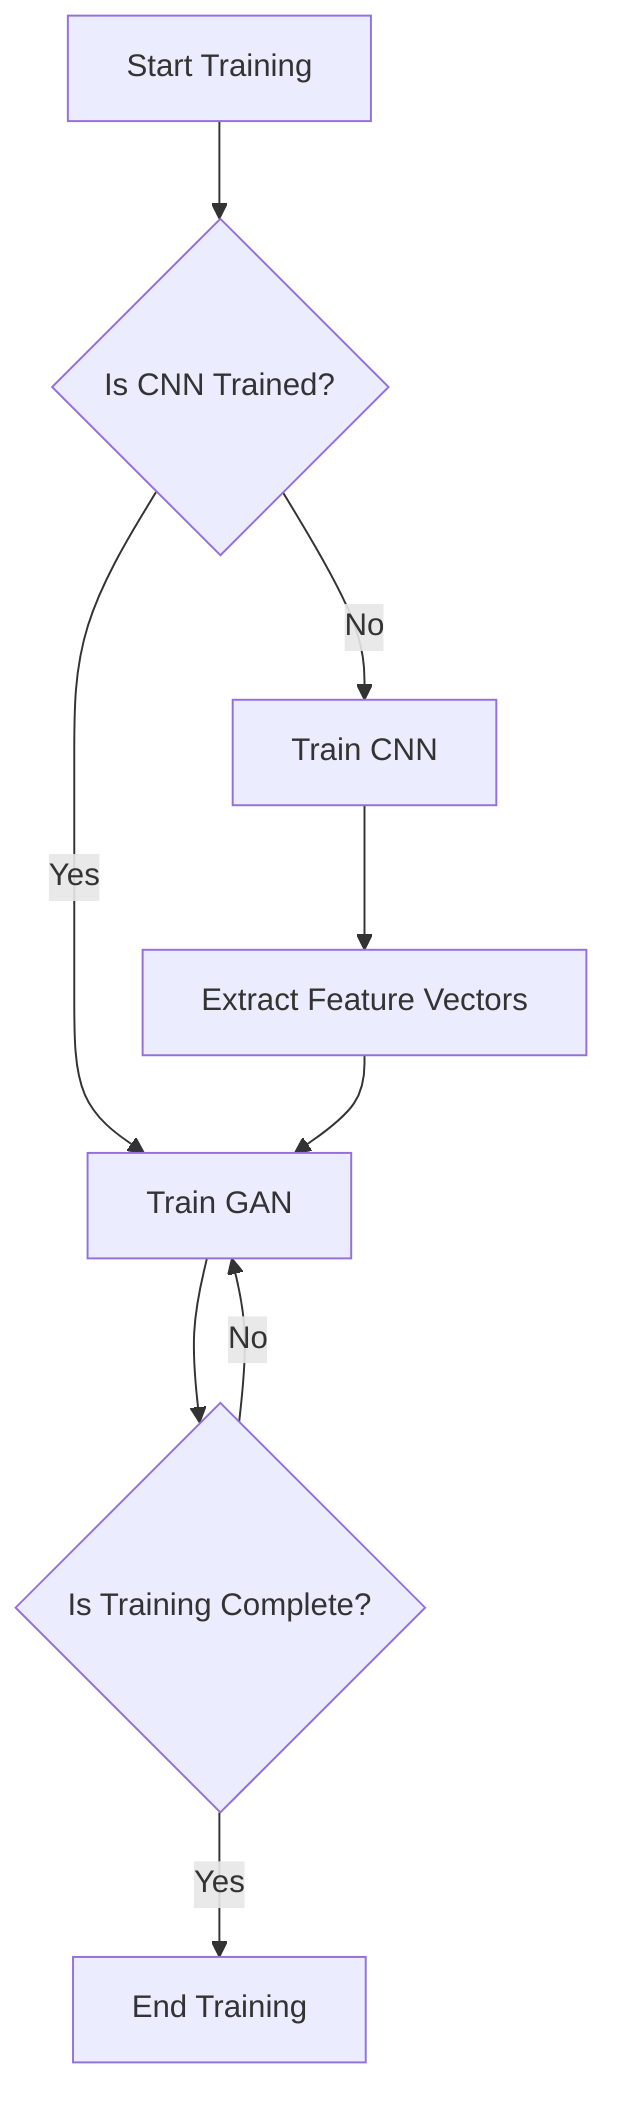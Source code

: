graph TD
    A[Start Training] --> B{Is CNN Trained?}
    B -->|Yes| C[Train GAN]
    B -->|No| D[Train CNN]
    D --> E[Extract Feature Vectors]
    E --> C
    C --> F{Is Training Complete?}
    F -->|Yes| G[End Training]
    F -->|No| C